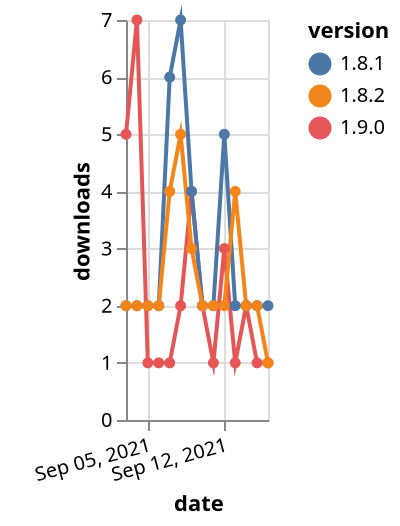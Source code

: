 {"$schema": "https://vega.github.io/schema/vega-lite/v5.json", "description": "A simple bar chart with embedded data.", "data": {"values": [{"date": "2021-09-03", "total": 1595, "delta": 5, "version": "1.9.0"}, {"date": "2021-09-04", "total": 1602, "delta": 7, "version": "1.9.0"}, {"date": "2021-09-05", "total": 1603, "delta": 1, "version": "1.9.0"}, {"date": "2021-09-06", "total": 1604, "delta": 1, "version": "1.9.0"}, {"date": "2021-09-07", "total": 1605, "delta": 1, "version": "1.9.0"}, {"date": "2021-09-08", "total": 1607, "delta": 2, "version": "1.9.0"}, {"date": "2021-09-09", "total": 1611, "delta": 4, "version": "1.9.0"}, {"date": "2021-09-10", "total": 1613, "delta": 2, "version": "1.9.0"}, {"date": "2021-09-11", "total": 1614, "delta": 1, "version": "1.9.0"}, {"date": "2021-09-12", "total": 1617, "delta": 3, "version": "1.9.0"}, {"date": "2021-09-13", "total": 1618, "delta": 1, "version": "1.9.0"}, {"date": "2021-09-14", "total": 1620, "delta": 2, "version": "1.9.0"}, {"date": "2021-09-15", "total": 1621, "delta": 1, "version": "1.9.0"}, {"date": "2021-09-16", "total": 1622, "delta": 1, "version": "1.9.0"}, {"date": "2021-09-03", "total": 9217, "delta": 2, "version": "1.8.1"}, {"date": "2021-09-04", "total": 9219, "delta": 2, "version": "1.8.1"}, {"date": "2021-09-05", "total": 9221, "delta": 2, "version": "1.8.1"}, {"date": "2021-09-06", "total": 9223, "delta": 2, "version": "1.8.1"}, {"date": "2021-09-07", "total": 9229, "delta": 6, "version": "1.8.1"}, {"date": "2021-09-08", "total": 9236, "delta": 7, "version": "1.8.1"}, {"date": "2021-09-09", "total": 9240, "delta": 4, "version": "1.8.1"}, {"date": "2021-09-10", "total": 9242, "delta": 2, "version": "1.8.1"}, {"date": "2021-09-11", "total": 9244, "delta": 2, "version": "1.8.1"}, {"date": "2021-09-12", "total": 9249, "delta": 5, "version": "1.8.1"}, {"date": "2021-09-13", "total": 9251, "delta": 2, "version": "1.8.1"}, {"date": "2021-09-14", "total": 9253, "delta": 2, "version": "1.8.1"}, {"date": "2021-09-15", "total": 9255, "delta": 2, "version": "1.8.1"}, {"date": "2021-09-16", "total": 9257, "delta": 2, "version": "1.8.1"}, {"date": "2021-09-03", "total": 6377, "delta": 2, "version": "1.8.2"}, {"date": "2021-09-04", "total": 6379, "delta": 2, "version": "1.8.2"}, {"date": "2021-09-05", "total": 6381, "delta": 2, "version": "1.8.2"}, {"date": "2021-09-06", "total": 6383, "delta": 2, "version": "1.8.2"}, {"date": "2021-09-07", "total": 6387, "delta": 4, "version": "1.8.2"}, {"date": "2021-09-08", "total": 6392, "delta": 5, "version": "1.8.2"}, {"date": "2021-09-09", "total": 6395, "delta": 3, "version": "1.8.2"}, {"date": "2021-09-10", "total": 6397, "delta": 2, "version": "1.8.2"}, {"date": "2021-09-11", "total": 6399, "delta": 2, "version": "1.8.2"}, {"date": "2021-09-12", "total": 6401, "delta": 2, "version": "1.8.2"}, {"date": "2021-09-13", "total": 6405, "delta": 4, "version": "1.8.2"}, {"date": "2021-09-14", "total": 6407, "delta": 2, "version": "1.8.2"}, {"date": "2021-09-15", "total": 6409, "delta": 2, "version": "1.8.2"}, {"date": "2021-09-16", "total": 6410, "delta": 1, "version": "1.8.2"}]}, "width": "container", "mark": {"type": "line", "point": {"filled": true}}, "encoding": {"x": {"field": "date", "type": "temporal", "timeUnit": "yearmonthdate", "title": "date", "axis": {"labelAngle": -15}}, "y": {"field": "delta", "type": "quantitative", "title": "downloads"}, "color": {"field": "version", "type": "nominal"}, "tooltip": {"field": "delta"}}}